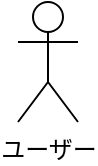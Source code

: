 <mxfile version="20.8.23" type="github" pages="2">
  <diagram name="現状" id="e7e014a7-5840-1c2e-5031-d8a46d1fe8dd">
    <mxGraphModel dx="1099" dy="1003" grid="1" gridSize="10" guides="1" tooltips="1" connect="1" arrows="1" fold="1" page="1" pageScale="1" pageWidth="1169" pageHeight="826" background="none" math="0" shadow="0">
      <root>
        <mxCell id="0" />
        <mxCell id="1" parent="0" />
        <mxCell id="dUvF8M2V_EA_DoqasxbO-41" value="ユーザー" style="shape=umlActor;verticalLabelPosition=bottom;verticalAlign=top;html=1;outlineConnect=0;" vertex="1" parent="1">
          <mxGeometry x="80" y="350" width="30" height="60" as="geometry" />
        </mxCell>
      </root>
    </mxGraphModel>
  </diagram>
  <diagram id="b72MH92Sac5sTVVwrYgV" name="理想">
    <mxGraphModel dx="1644" dy="1003" grid="1" gridSize="10" guides="1" tooltips="1" connect="1" arrows="1" fold="1" page="1" pageScale="1" pageWidth="827" pageHeight="1169" math="0" shadow="0">
      <root>
        <mxCell id="0" />
        <mxCell id="1" parent="0" />
      </root>
    </mxGraphModel>
  </diagram>
</mxfile>
